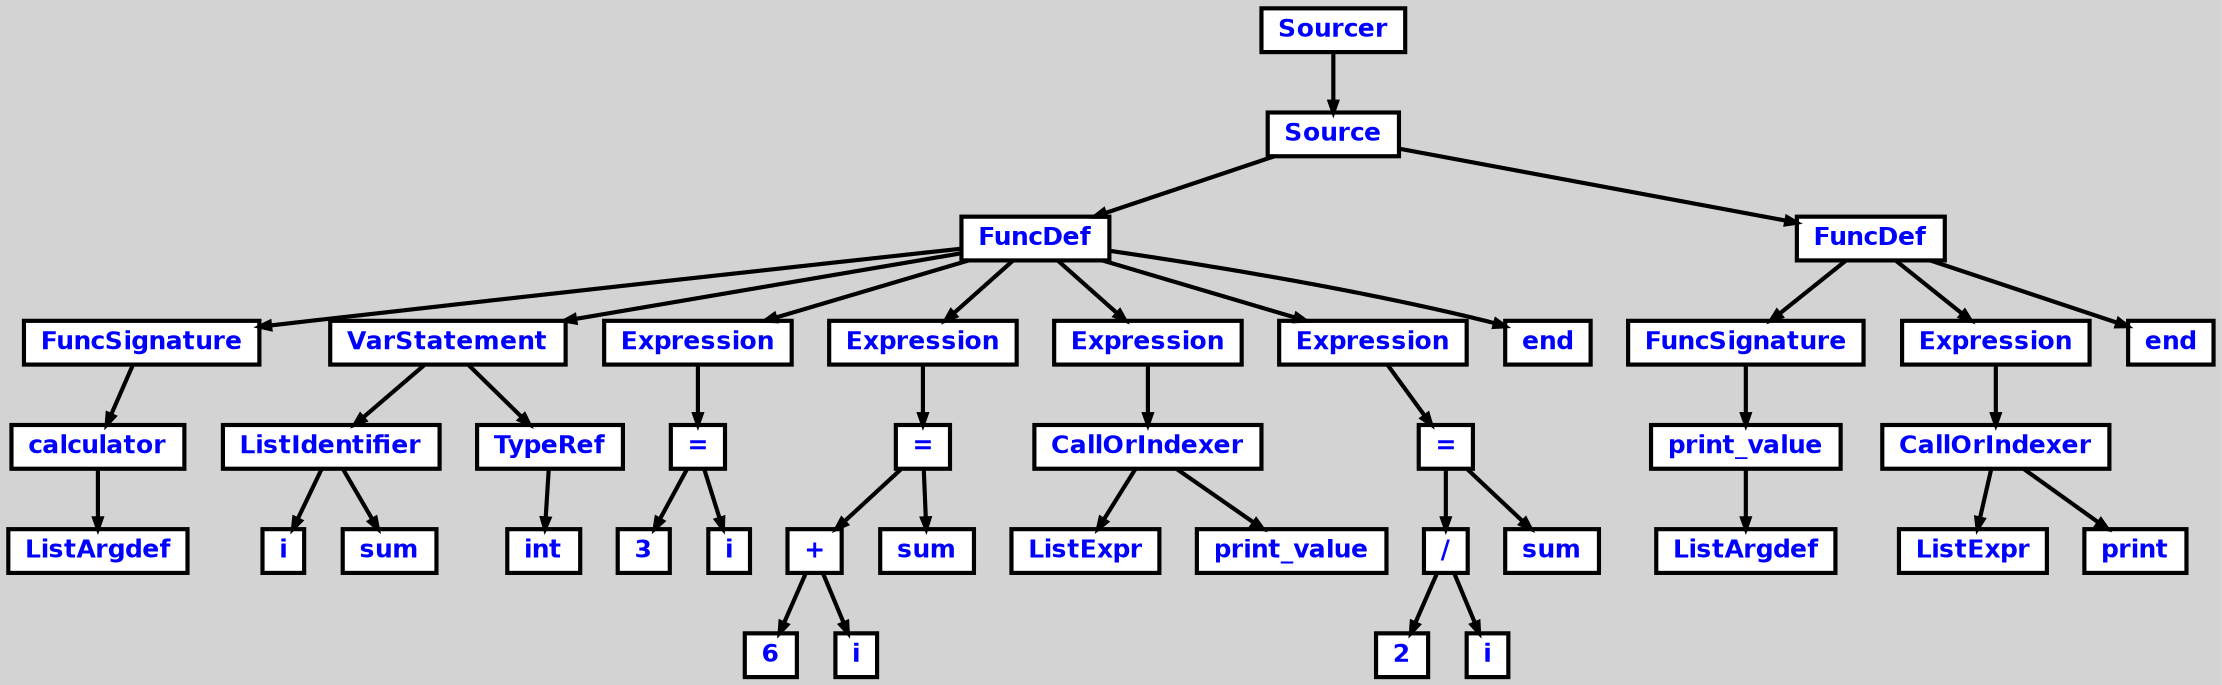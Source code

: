 digraph {

	ordering=out;
	ranksep=.4;
	bgcolor="lightgrey";  node [shape=box, fixedsize=false, fontsize=12, fontname="Helvetica-bold", fontcolor="blue"
	width=.25, height=.25, color="black", fillcolor="white", style="filled, solid, bold"];

	edge [arrowsize=.5, color="black", style="bold"]

	n000012DB3B9A9BD8[label="Sourcer"]
	n000012DB3B9A9AA0[label="Source"]
	n000012DB3B9A6FF8[label="FuncDef"]
	n000012DB3B9A1BE0[label="FuncSignature"]
	n000012DB3B9A1D18[label="calculator"]
	n000012DB3B9A1AA8[label="ListArgdef"]
	n000012DB3B9A2468[label="VarStatement"]
	n000012DB3B9A1F88[label="ListIdentifier"]
	n000012DB3B9A1E50[label="i"]
	n000012DB3B9A20C0[label="sum"]
	n000012DB3B9A25A0[label="TypeRef"]
	n000012DB3B9A2330[label="int"]
	n000012DB3B9A2F60[label="Expression"]
	n000012DB3B9A3440[label="="]
	n000012DB3B9A3098[label="3"]
	n000012DB3B9A2810[label="i"]
	n000012DB3B9A41A8[label="Expression"]
	n000012DB3B9A47C0[label="="]
	n000012DB3B9A4688[label="+"]
	n000012DB3B9A48F8[label="6"]
	n000012DB3B9A4418[label="i"]
	n000012DB3B9A3578[label="sum"]
	n000012DB3B9A6020[label="Expression"]
	n000012DB3B9A6290[label="CallOrIndexer"]
	n000012DB3B9A6158[label="ListExpr"]
	n000012DB3B9A4B68[label="print_value"]
	n000012DB3B9A7130[label="Expression"]
	n000012DB3B9A7748[label="="]
	n000012DB3B9A7610[label="/"]
	n000012DB3B9A7880[label="2"]
	n000012DB3B9A73A0[label="i"]
	n000012DB3B9A6500[label="sum"]
	n000012DB3B9A1970[label="end"]
	n000012DB3B9A9488[label="FuncDef"]
	n000012DB3B9A7C28[label="FuncSignature"]
	n000012DB3B9A7D60[label="print_value"]
	n000012DB3B9A7AF0[label="ListArgdef"]
	n000012DB3B9A95C0[label="Expression"]
	n000012DB3B9A9830[label="CallOrIndexer"]
	n000012DB3B9A96F8[label="ListExpr"]
	n000012DB3B9A8108[label="print"]
	n000012DB3B9A7268[label="end"]

		n000012DB3B9A9BD8 -> n000012DB3B9A9AA0		// Sourcer -> Source
		n000012DB3B9A9AA0 -> n000012DB3B9A6FF8		// Source -> FuncDef
		n000012DB3B9A6FF8 -> n000012DB3B9A1BE0		// FuncDef -> FuncSignature
		n000012DB3B9A1BE0 -> n000012DB3B9A1D18		// FuncSignature -> calculator
		n000012DB3B9A1D18 -> n000012DB3B9A1AA8		// calculator -> ListArgdef
		n000012DB3B9A6FF8 -> n000012DB3B9A2468		// FuncDef -> VarStatement
		n000012DB3B9A2468 -> n000012DB3B9A1F88		// VarStatement -> ListIdentifier
		n000012DB3B9A1F88 -> n000012DB3B9A1E50		// ListIdentifier -> i
		n000012DB3B9A1F88 -> n000012DB3B9A20C0		// ListIdentifier -> sum
		n000012DB3B9A2468 -> n000012DB3B9A25A0		// VarStatement -> TypeRef
		n000012DB3B9A25A0 -> n000012DB3B9A2330		// TypeRef -> int
		n000012DB3B9A6FF8 -> n000012DB3B9A2F60		// FuncDef -> Expression
		n000012DB3B9A2F60 -> n000012DB3B9A3440		// Expression -> =
		n000012DB3B9A3440 -> n000012DB3B9A3098		// = -> 3
		n000012DB3B9A3440 -> n000012DB3B9A2810		// = -> i
		n000012DB3B9A6FF8 -> n000012DB3B9A41A8		// FuncDef -> Expression
		n000012DB3B9A41A8 -> n000012DB3B9A47C0		// Expression -> =
		n000012DB3B9A47C0 -> n000012DB3B9A4688		// = -> +
		n000012DB3B9A4688 -> n000012DB3B9A48F8		// + -> 6
		n000012DB3B9A4688 -> n000012DB3B9A4418		// + -> i
		n000012DB3B9A47C0 -> n000012DB3B9A3578		// = -> sum
		n000012DB3B9A6FF8 -> n000012DB3B9A6020		// FuncDef -> Expression
		n000012DB3B9A6020 -> n000012DB3B9A6290		// Expression -> CallOrIndexer
		n000012DB3B9A6290 -> n000012DB3B9A6158		// CallOrIndexer -> ListExpr
		n000012DB3B9A6290 -> n000012DB3B9A4B68		// CallOrIndexer -> print_value
		n000012DB3B9A6FF8 -> n000012DB3B9A7130		// FuncDef -> Expression
		n000012DB3B9A7130 -> n000012DB3B9A7748		// Expression -> =
		n000012DB3B9A7748 -> n000012DB3B9A7610		// = -> /
		n000012DB3B9A7610 -> n000012DB3B9A7880		// / -> 2
		n000012DB3B9A7610 -> n000012DB3B9A73A0		// / -> i
		n000012DB3B9A7748 -> n000012DB3B9A6500		// = -> sum
		n000012DB3B9A6FF8 -> n000012DB3B9A1970		// FuncDef -> end
		n000012DB3B9A9AA0 -> n000012DB3B9A9488		// Source -> FuncDef
		n000012DB3B9A9488 -> n000012DB3B9A7C28		// FuncDef -> FuncSignature
		n000012DB3B9A7C28 -> n000012DB3B9A7D60		// FuncSignature -> print_value
		n000012DB3B9A7D60 -> n000012DB3B9A7AF0		// print_value -> ListArgdef
		n000012DB3B9A9488 -> n000012DB3B9A95C0		// FuncDef -> Expression
		n000012DB3B9A95C0 -> n000012DB3B9A9830		// Expression -> CallOrIndexer
		n000012DB3B9A9830 -> n000012DB3B9A96F8		// CallOrIndexer -> ListExpr
		n000012DB3B9A9830 -> n000012DB3B9A8108		// CallOrIndexer -> print
		n000012DB3B9A9488 -> n000012DB3B9A7268		// FuncDef -> end

}